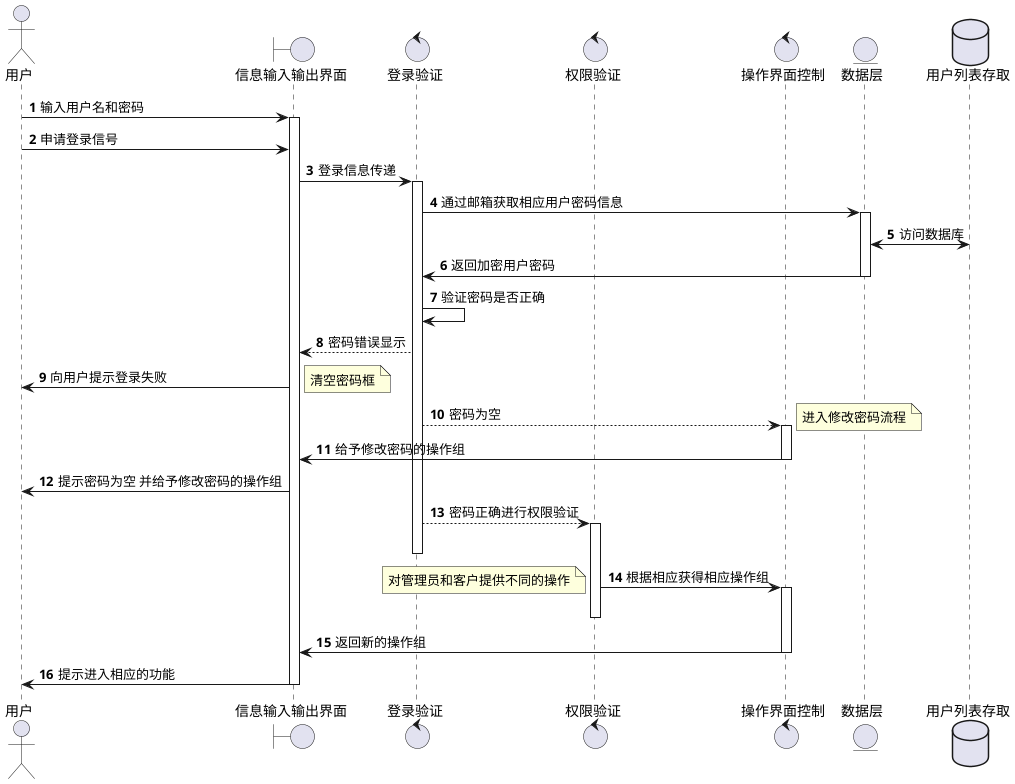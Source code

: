 @startuml
'https://plantuml.com/sequence-diagram

autonumber

actor 用户 as user
boundary 信息输入输出界面 as inout
control 登录验证 as validation
control 权限验证 as priorities
control 操作界面控制 as factory
entity 数据层 as dao
database 用户列表存取 as db

user -> inout : 输入用户名和密码
activate inout
user -> inout : 申请登录信号

inout -> validation : 登录信息传递
activate validation

validation -> dao : 通过邮箱获取相应用户密码信息
activate dao

dao <-> db : 访问数据库
dao -> validation : 返回加密用户密码
deactivate dao

validation -> validation : 验证密码是否正确
validation --> inout : 密码错误显示
inout -> user : 向用户提示登录失败
note right : 清空密码框

validation --> factory : 密码为空
note right : 进入修改密码流程
activate factory

factory -> inout :  给予修改密码的操作组
deactivate factory
inout -> user : 提示密码为空 并给予修改密码的操作组

validation --> priorities : 密码正确进行权限验证
activate priorities
deactivate validation

priorities -> factory : 根据相应获得相应操作组
note left : 对管理员和客户提供不同的操作
activate factory
deactivate priorities

factory -> inout : 返回新的操作组
deactivate factory
inout -> user : 提示进入相应的功能
deactivate inout

@enduml